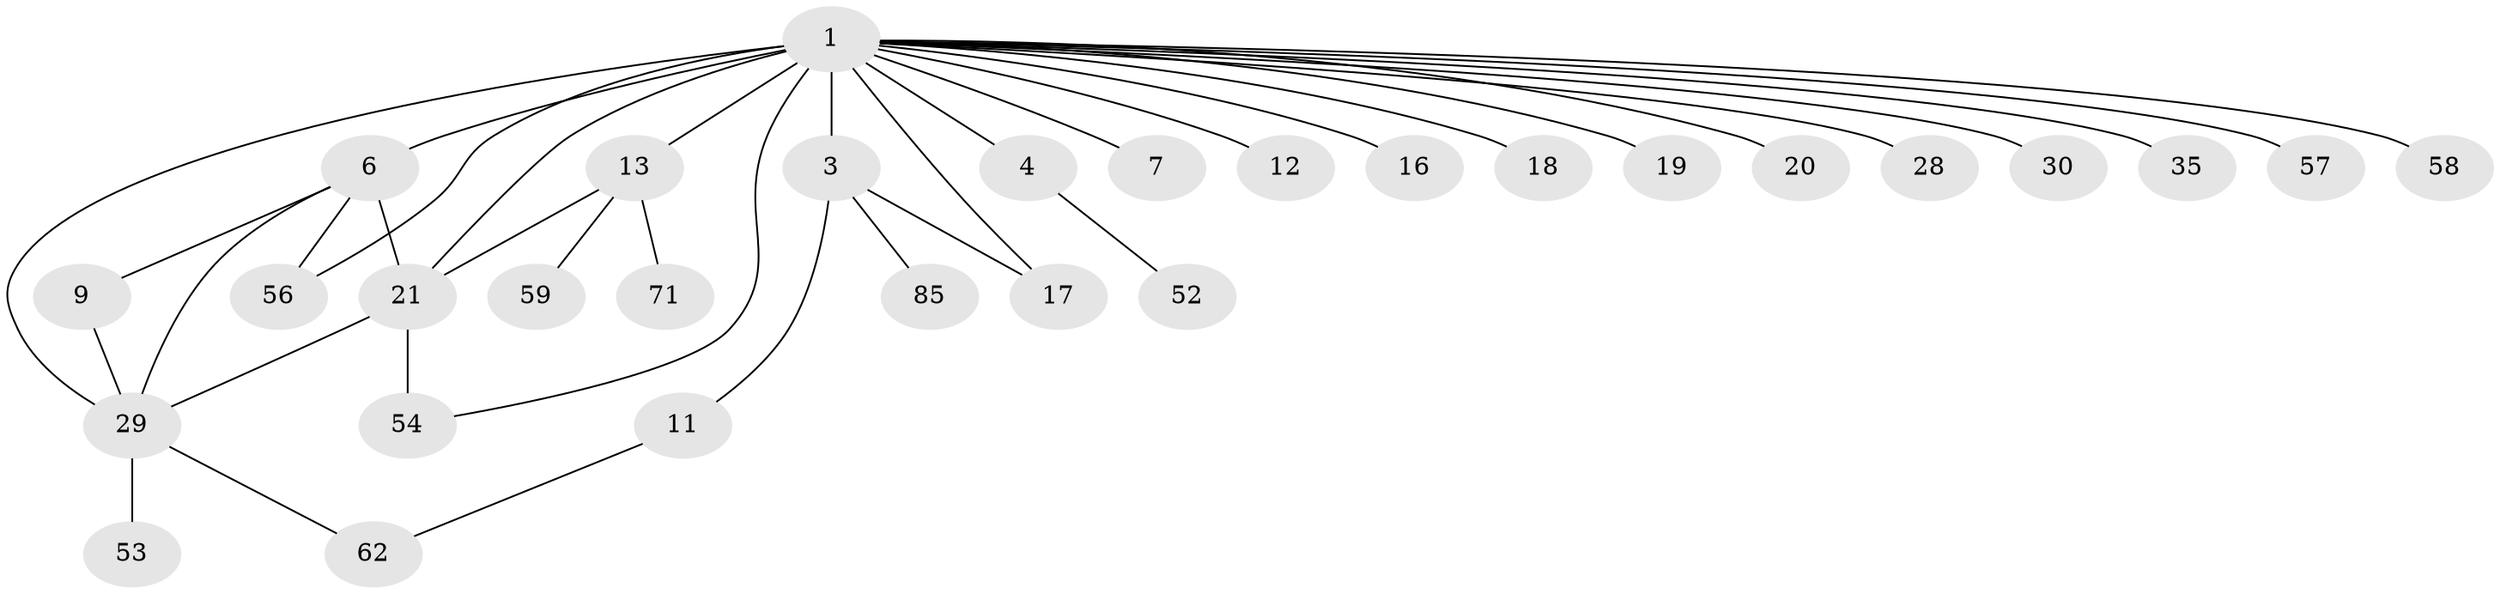 // original degree distribution, {10: 0.01020408163265306, 28: 0.01020408163265306, 5: 0.061224489795918366, 3: 0.12244897959183673, 6: 0.01020408163265306, 8: 0.02040816326530612, 2: 0.1836734693877551, 1: 0.5, 4: 0.07142857142857142, 7: 0.01020408163265306}
// Generated by graph-tools (version 1.1) at 2025/18/03/04/25 18:18:15]
// undirected, 29 vertices, 37 edges
graph export_dot {
graph [start="1"]
  node [color=gray90,style=filled];
  1 [super="+2+15"];
  3;
  4 [super="+14"];
  6 [super="+47+75+22+27"];
  7 [super="+51"];
  9;
  11;
  12;
  13;
  16;
  17 [super="+45"];
  18 [super="+82"];
  19;
  20 [super="+72"];
  21 [super="+33+48"];
  28;
  29 [super="+63+81+69+96+38+31"];
  30;
  35 [super="+84+46"];
  52;
  53;
  54 [super="+70"];
  56;
  57;
  58 [super="+88+95"];
  59;
  62 [super="+65"];
  71;
  85;
  1 -- 6 [weight=4];
  1 -- 13 [weight=2];
  1 -- 18;
  1 -- 20;
  1 -- 57;
  1 -- 17;
  1 -- 3 [weight=2];
  1 -- 4;
  1 -- 7;
  1 -- 12;
  1 -- 16;
  1 -- 19;
  1 -- 21 [weight=2];
  1 -- 28;
  1 -- 29 [weight=2];
  1 -- 30;
  1 -- 35;
  1 -- 54;
  1 -- 56;
  1 -- 58;
  3 -- 11;
  3 -- 17;
  3 -- 85;
  4 -- 52;
  6 -- 9;
  6 -- 21;
  6 -- 56;
  6 -- 29;
  9 -- 29;
  11 -- 62;
  13 -- 21;
  13 -- 59;
  13 -- 71;
  21 -- 29;
  21 -- 54 [weight=2];
  29 -- 62;
  29 -- 53;
}
